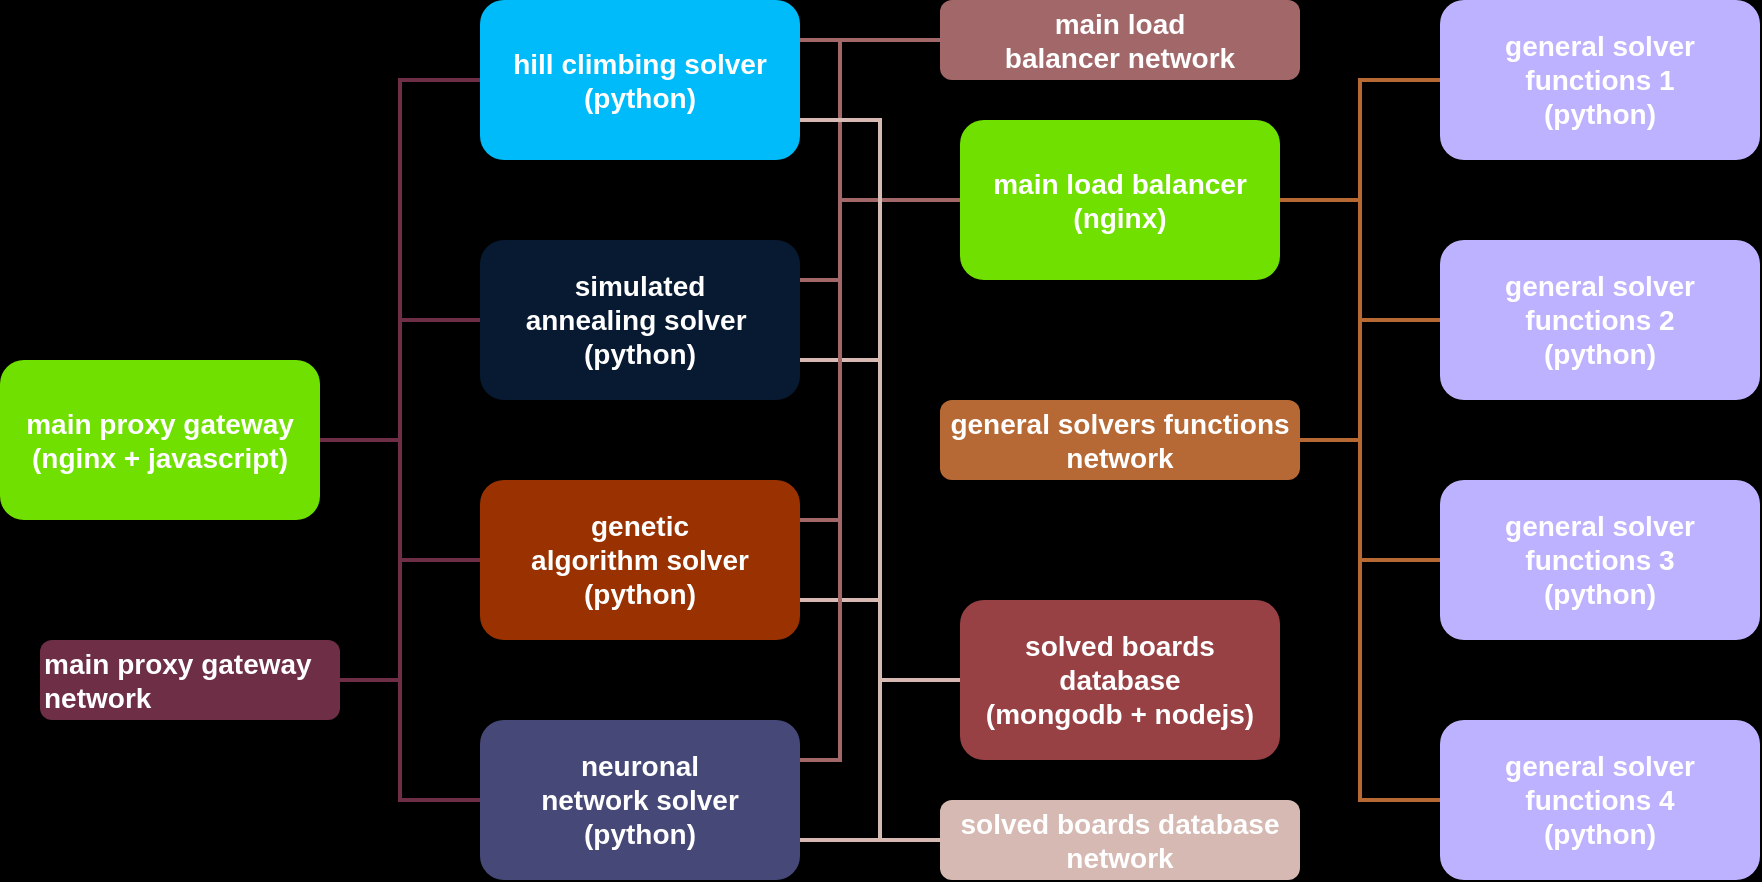 <mxfile version="14.6.13" type="device"><diagram id="30tr9VLsO3jdmChQWb_J" name="Página-1"><mxGraphModel dx="868" dy="504" grid="1" gridSize="10" guides="1" tooltips="1" connect="1" arrows="1" fold="1" page="1" pageScale="1" pageWidth="827" pageHeight="1169" background="#000000" math="0" shadow="0"><root><mxCell id="0"/><mxCell id="1" parent="0"/><mxCell id="Awhfn4U-2MgHjP1Uj-N4-3" style="edgeStyle=orthogonalEdgeStyle;rounded=0;orthogonalLoop=1;jettySize=auto;html=1;exitX=1;exitY=0.5;exitDx=0;exitDy=0;entryX=0;entryY=0.5;entryDx=0;entryDy=0;endArrow=none;endFill=0;strokeWidth=2;strokeColor=#6d2e46;" edge="1" parent="1" source="Awhfn4U-2MgHjP1Uj-N4-1" target="Awhfn4U-2MgHjP1Uj-N4-2"><mxGeometry relative="1" as="geometry"/></mxCell><mxCell id="Awhfn4U-2MgHjP1Uj-N4-7" style="edgeStyle=orthogonalEdgeStyle;rounded=0;orthogonalLoop=1;jettySize=auto;html=1;exitX=1;exitY=0.5;exitDx=0;exitDy=0;entryX=0;entryY=0.5;entryDx=0;entryDy=0;endArrow=none;endFill=0;strokeWidth=2;strokeColor=#6d2e46;" edge="1" parent="1" source="Awhfn4U-2MgHjP1Uj-N4-1" target="Awhfn4U-2MgHjP1Uj-N4-4"><mxGeometry relative="1" as="geometry"/></mxCell><mxCell id="Awhfn4U-2MgHjP1Uj-N4-8" style="edgeStyle=orthogonalEdgeStyle;rounded=0;orthogonalLoop=1;jettySize=auto;html=1;exitX=1;exitY=0.5;exitDx=0;exitDy=0;entryX=0;entryY=0.5;entryDx=0;entryDy=0;endArrow=none;endFill=0;strokeWidth=2;strokeColor=#6d2e46;" edge="1" parent="1" source="Awhfn4U-2MgHjP1Uj-N4-1" target="Awhfn4U-2MgHjP1Uj-N4-6"><mxGeometry relative="1" as="geometry"/></mxCell><mxCell id="Awhfn4U-2MgHjP1Uj-N4-9" style="edgeStyle=orthogonalEdgeStyle;rounded=0;orthogonalLoop=1;jettySize=auto;html=1;exitX=1;exitY=0.5;exitDx=0;exitDy=0;entryX=0;entryY=0.5;entryDx=0;entryDy=0;endArrow=none;endFill=0;strokeWidth=2;strokeColor=#6d2e46;" edge="1" parent="1" source="Awhfn4U-2MgHjP1Uj-N4-1" target="Awhfn4U-2MgHjP1Uj-N4-5"><mxGeometry relative="1" as="geometry"/></mxCell><mxCell id="Awhfn4U-2MgHjP1Uj-N4-1" value="&lt;b&gt;&lt;font color=&quot;#ffffff&quot; style=&quot;font-size: 14px&quot;&gt;main proxy gateway&lt;br&gt;(nginx + javascript)&lt;br&gt;&lt;/font&gt;&lt;/b&gt;" style="rounded=1;whiteSpace=wrap;html=1;strokeWidth=2;strokeColor=none;fillColor=#70e000;" vertex="1" parent="1"><mxGeometry x="80" y="340" width="160" height="80" as="geometry"/></mxCell><mxCell id="Awhfn4U-2MgHjP1Uj-N4-12" style="edgeStyle=orthogonalEdgeStyle;rounded=0;orthogonalLoop=1;jettySize=auto;html=1;exitX=1;exitY=0.25;exitDx=0;exitDy=0;entryX=0;entryY=0.5;entryDx=0;entryDy=0;endArrow=none;endFill=0;strokeWidth=2;strokeColor=#a26769;" edge="1" parent="1" source="Awhfn4U-2MgHjP1Uj-N4-2" target="Awhfn4U-2MgHjP1Uj-N4-10"><mxGeometry relative="1" as="geometry"><Array as="points"><mxPoint x="500" y="300"/><mxPoint x="500" y="260"/></Array></mxGeometry></mxCell><mxCell id="Awhfn4U-2MgHjP1Uj-N4-16" style="edgeStyle=orthogonalEdgeStyle;rounded=0;orthogonalLoop=1;jettySize=auto;html=1;exitX=1;exitY=0.75;exitDx=0;exitDy=0;endArrow=none;endFill=0;strokeWidth=2;entryX=0;entryY=0.5;entryDx=0;entryDy=0;strokeColor=#d5b9b2;" edge="1" parent="1" source="Awhfn4U-2MgHjP1Uj-N4-2" target="Awhfn4U-2MgHjP1Uj-N4-15"><mxGeometry relative="1" as="geometry"><mxPoint x="530" y="480" as="targetPoint"/></mxGeometry></mxCell><mxCell id="Awhfn4U-2MgHjP1Uj-N4-2" value="&lt;b&gt;&lt;font color=&quot;#ffffff&quot;&gt;&lt;span style=&quot;font-size: 14px&quot;&gt;simulated annealing&amp;nbsp;solver&amp;nbsp;&lt;br&gt;&lt;/span&gt;&lt;/font&gt;&lt;span style=&quot;color: rgb(255 , 255 , 255) ; font-size: 14px&quot;&gt;(python)&lt;/span&gt;&lt;/b&gt;" style="rounded=1;whiteSpace=wrap;html=1;strokeWidth=2;fillColor=#0d2c54;opacity=60;strokeColor=none;" vertex="1" parent="1"><mxGeometry x="320" y="280" width="160" height="80" as="geometry"/></mxCell><mxCell id="Awhfn4U-2MgHjP1Uj-N4-13" style="edgeStyle=orthogonalEdgeStyle;rounded=0;orthogonalLoop=1;jettySize=auto;html=1;exitX=1;exitY=0.25;exitDx=0;exitDy=0;entryX=0;entryY=0.5;entryDx=0;entryDy=0;endArrow=none;endFill=0;strokeWidth=2;strokeColor=#a26769;" edge="1" parent="1" source="Awhfn4U-2MgHjP1Uj-N4-4" target="Awhfn4U-2MgHjP1Uj-N4-10"><mxGeometry relative="1" as="geometry"><Array as="points"><mxPoint x="500" y="420"/><mxPoint x="500" y="260"/></Array></mxGeometry></mxCell><mxCell id="Awhfn4U-2MgHjP1Uj-N4-17" style="edgeStyle=orthogonalEdgeStyle;rounded=0;orthogonalLoop=1;jettySize=auto;html=1;exitX=1;exitY=0.75;exitDx=0;exitDy=0;entryX=0;entryY=0.5;entryDx=0;entryDy=0;endArrow=none;endFill=0;strokeWidth=2;strokeColor=#d5b9b2;" edge="1" parent="1" source="Awhfn4U-2MgHjP1Uj-N4-4" target="Awhfn4U-2MgHjP1Uj-N4-15"><mxGeometry relative="1" as="geometry"/></mxCell><mxCell id="Awhfn4U-2MgHjP1Uj-N4-4" value="&lt;font color=&quot;#ffffff&quot;&gt;&lt;span style=&quot;font-size: 14px&quot;&gt;&lt;b&gt;genetic algorithm&amp;nbsp;solver (python)&lt;/b&gt;&lt;/span&gt;&lt;/font&gt;" style="rounded=1;whiteSpace=wrap;html=1;strokeWidth=2;strokeColor=none;fillColor=#ff5400;opacity=60;" vertex="1" parent="1"><mxGeometry x="320" y="400" width="160" height="80" as="geometry"/></mxCell><mxCell id="Awhfn4U-2MgHjP1Uj-N4-14" style="edgeStyle=orthogonalEdgeStyle;rounded=0;orthogonalLoop=1;jettySize=auto;html=1;exitX=1;exitY=0.25;exitDx=0;exitDy=0;entryX=0;entryY=0.5;entryDx=0;entryDy=0;endArrow=none;endFill=0;strokeWidth=2;strokeColor=#a26769;" edge="1" parent="1" source="Awhfn4U-2MgHjP1Uj-N4-5" target="Awhfn4U-2MgHjP1Uj-N4-10"><mxGeometry relative="1" as="geometry"><Array as="points"><mxPoint x="500" y="540"/><mxPoint x="500" y="260"/></Array></mxGeometry></mxCell><mxCell id="Awhfn4U-2MgHjP1Uj-N4-18" style="edgeStyle=orthogonalEdgeStyle;rounded=0;orthogonalLoop=1;jettySize=auto;html=1;exitX=1;exitY=0.75;exitDx=0;exitDy=0;entryX=0;entryY=0.5;entryDx=0;entryDy=0;endArrow=none;endFill=0;strokeWidth=2;strokeColor=#d5b9b2;" edge="1" parent="1" source="Awhfn4U-2MgHjP1Uj-N4-5" target="Awhfn4U-2MgHjP1Uj-N4-15"><mxGeometry relative="1" as="geometry"/></mxCell><mxCell id="Awhfn4U-2MgHjP1Uj-N4-5" value="&lt;font color=&quot;#ffffff&quot;&gt;&lt;span style=&quot;font-size: 14px&quot;&gt;&lt;b&gt;neuronal network&amp;nbsp;solver (python)&lt;/b&gt;&lt;/span&gt;&lt;/font&gt;" style="rounded=1;whiteSpace=wrap;html=1;strokeWidth=2;strokeColor=none;fillColor=#757bc8;opacity=60;" vertex="1" parent="1"><mxGeometry x="320" y="520" width="160" height="80" as="geometry"/></mxCell><mxCell id="Awhfn4U-2MgHjP1Uj-N4-11" style="edgeStyle=orthogonalEdgeStyle;rounded=0;orthogonalLoop=1;jettySize=auto;html=1;exitX=1;exitY=0.25;exitDx=0;exitDy=0;entryX=0;entryY=0.5;entryDx=0;entryDy=0;endArrow=none;endFill=0;strokeWidth=2;strokeColor=#a26769;" edge="1" parent="1" source="Awhfn4U-2MgHjP1Uj-N4-6" target="Awhfn4U-2MgHjP1Uj-N4-10"><mxGeometry relative="1" as="geometry"><Array as="points"><mxPoint x="500" y="180"/><mxPoint x="500" y="260"/></Array></mxGeometry></mxCell><mxCell id="Awhfn4U-2MgHjP1Uj-N4-19" style="edgeStyle=orthogonalEdgeStyle;rounded=0;orthogonalLoop=1;jettySize=auto;html=1;exitX=1;exitY=0.75;exitDx=0;exitDy=0;entryX=0;entryY=0.5;entryDx=0;entryDy=0;endArrow=none;endFill=0;strokeWidth=2;strokeColor=#d5b9b2;" edge="1" parent="1" source="Awhfn4U-2MgHjP1Uj-N4-6" target="Awhfn4U-2MgHjP1Uj-N4-15"><mxGeometry relative="1" as="geometry"/></mxCell><mxCell id="Awhfn4U-2MgHjP1Uj-N4-6" value="&lt;font color=&quot;#ffffff&quot; style=&quot;font-size: 14px&quot;&gt;&lt;b&gt;hill climbing solver (python)&lt;/b&gt;&lt;br&gt;&lt;/font&gt;" style="rounded=1;whiteSpace=wrap;html=1;strokeWidth=2;strokeColor=none;fillColor=#00bbf9;" vertex="1" parent="1"><mxGeometry x="320" y="160" width="160" height="80" as="geometry"/></mxCell><mxCell id="Awhfn4U-2MgHjP1Uj-N4-24" style="edgeStyle=orthogonalEdgeStyle;rounded=0;orthogonalLoop=1;jettySize=auto;html=1;exitX=1;exitY=0.5;exitDx=0;exitDy=0;entryX=0;entryY=0.5;entryDx=0;entryDy=0;endArrow=none;endFill=0;strokeWidth=2;strokeColor=#b76935;" edge="1" parent="1" source="Awhfn4U-2MgHjP1Uj-N4-10" target="Awhfn4U-2MgHjP1Uj-N4-20"><mxGeometry relative="1" as="geometry"/></mxCell><mxCell id="Awhfn4U-2MgHjP1Uj-N4-25" style="edgeStyle=orthogonalEdgeStyle;rounded=0;orthogonalLoop=1;jettySize=auto;html=1;exitX=1;exitY=0.5;exitDx=0;exitDy=0;entryX=0;entryY=0.5;entryDx=0;entryDy=0;endArrow=none;endFill=0;strokeWidth=2;strokeColor=#b76935;" edge="1" parent="1" source="Awhfn4U-2MgHjP1Uj-N4-10" target="Awhfn4U-2MgHjP1Uj-N4-21"><mxGeometry relative="1" as="geometry"/></mxCell><mxCell id="Awhfn4U-2MgHjP1Uj-N4-26" style="edgeStyle=orthogonalEdgeStyle;rounded=0;orthogonalLoop=1;jettySize=auto;html=1;exitX=1;exitY=0.5;exitDx=0;exitDy=0;entryX=0;entryY=0.5;entryDx=0;entryDy=0;endArrow=none;endFill=0;strokeWidth=2;strokeColor=#b76935;" edge="1" parent="1" source="Awhfn4U-2MgHjP1Uj-N4-10" target="Awhfn4U-2MgHjP1Uj-N4-22"><mxGeometry relative="1" as="geometry"/></mxCell><mxCell id="Awhfn4U-2MgHjP1Uj-N4-27" style="edgeStyle=orthogonalEdgeStyle;rounded=0;orthogonalLoop=1;jettySize=auto;html=1;exitX=1;exitY=0.5;exitDx=0;exitDy=0;entryX=0;entryY=0.5;entryDx=0;entryDy=0;endArrow=none;endFill=0;strokeWidth=2;strokeColor=#b76935;" edge="1" parent="1" source="Awhfn4U-2MgHjP1Uj-N4-10" target="Awhfn4U-2MgHjP1Uj-N4-23"><mxGeometry relative="1" as="geometry"/></mxCell><mxCell id="Awhfn4U-2MgHjP1Uj-N4-10" value="&lt;font style=&quot;font-size: 14px&quot; color=&quot;#ffffff&quot;&gt;&lt;b&gt;main load balancer&lt;br&gt;(nginx)&lt;br&gt;&lt;/b&gt;&lt;/font&gt;" style="rounded=1;whiteSpace=wrap;html=1;strokeWidth=2;strokeColor=none;fillColor=#70e000;" vertex="1" parent="1"><mxGeometry x="560" y="220" width="160" height="80" as="geometry"/></mxCell><mxCell id="Awhfn4U-2MgHjP1Uj-N4-15" value="&lt;font color=&quot;#ffffff&quot;&gt;&lt;span style=&quot;font-size: 14px&quot;&gt;&lt;b&gt;solved boards database &lt;br&gt;(mongodb + nodejs)&lt;/b&gt;&lt;/span&gt;&lt;/font&gt;" style="rounded=1;whiteSpace=wrap;html=1;strokeWidth=2;strokeColor=none;glass=0;shadow=0;sketch=0;fillColor=#fe6d73;opacity=60;" vertex="1" parent="1"><mxGeometry x="560" y="460" width="160" height="80" as="geometry"/></mxCell><mxCell id="Awhfn4U-2MgHjP1Uj-N4-20" value="&lt;b style=&quot;font-size: 14px&quot;&gt;&lt;font color=&quot;#ffffff&quot; style=&quot;font-size: 14px&quot;&gt;general solver functions 1&lt;br&gt;(python)&lt;/font&gt;&lt;/b&gt;" style="rounded=1;whiteSpace=wrap;html=1;strokeWidth=2;strokeColor=none;fillColor=#bdb2ff;" vertex="1" parent="1"><mxGeometry x="800" y="160" width="160" height="80" as="geometry"/></mxCell><mxCell id="Awhfn4U-2MgHjP1Uj-N4-21" value="&lt;b style=&quot;font-size: 14px&quot;&gt;&lt;font color=&quot;#ffffff&quot;&gt;general solver functions 2&lt;br&gt;(python)&lt;/font&gt;&lt;/b&gt;" style="rounded=1;whiteSpace=wrap;html=1;strokeWidth=2;strokeColor=none;fillColor=#bdb2ff;" vertex="1" parent="1"><mxGeometry x="800" y="280" width="160" height="80" as="geometry"/></mxCell><mxCell id="Awhfn4U-2MgHjP1Uj-N4-22" value="&lt;b style=&quot;font-size: 14px&quot;&gt;&lt;font color=&quot;#ffffff&quot;&gt;general solver functions 3&lt;br&gt;(python)&lt;/font&gt;&lt;/b&gt;" style="rounded=1;whiteSpace=wrap;html=1;strokeWidth=2;strokeColor=none;fillColor=#bdb2ff;" vertex="1" parent="1"><mxGeometry x="800" y="400" width="160" height="80" as="geometry"/></mxCell><mxCell id="Awhfn4U-2MgHjP1Uj-N4-23" value="&lt;b style=&quot;font-size: 14px&quot;&gt;&lt;font color=&quot;#ffffff&quot;&gt;general solver functions 4&lt;br&gt;(python)&lt;/font&gt;&lt;/b&gt;" style="rounded=1;whiteSpace=wrap;html=1;strokeWidth=2;strokeColor=none;fillColor=#bdb2ff;" vertex="1" parent="1"><mxGeometry x="800" y="520" width="160" height="80" as="geometry"/></mxCell><mxCell id="Awhfn4U-2MgHjP1Uj-N4-36" style="edgeStyle=orthogonalEdgeStyle;rounded=0;orthogonalLoop=1;jettySize=auto;html=1;exitX=1;exitY=0.5;exitDx=0;exitDy=0;fontColor=#FFFFFF;endArrow=none;endFill=0;strokeWidth=2;strokeColor=#6D2E46;" edge="1" parent="1" source="Awhfn4U-2MgHjP1Uj-N4-29"><mxGeometry relative="1" as="geometry"><mxPoint x="280" y="500" as="targetPoint"/></mxGeometry></mxCell><mxCell id="Awhfn4U-2MgHjP1Uj-N4-29" value="&lt;b&gt;&lt;font style=&quot;font-size: 14px&quot;&gt;main proxy gateway network&lt;/font&gt;&lt;/b&gt;" style="text;html=1;strokeColor=none;align=left;verticalAlign=middle;whiteSpace=wrap;rounded=1;shadow=0;glass=0;sketch=0;fontColor=#FFFFFF;fillColor=#6D2E46;" vertex="1" parent="1"><mxGeometry x="100" y="480" width="150" height="40" as="geometry"/></mxCell><mxCell id="Awhfn4U-2MgHjP1Uj-N4-34" style="edgeStyle=orthogonalEdgeStyle;rounded=0;orthogonalLoop=1;jettySize=auto;html=1;exitX=0;exitY=0.5;exitDx=0;exitDy=0;fontColor=#FFFFFF;endArrow=none;endFill=0;strokeWidth=2;strokeColor=#D5B9B2;" edge="1" parent="1" source="Awhfn4U-2MgHjP1Uj-N4-30"><mxGeometry relative="1" as="geometry"><mxPoint x="520" y="580" as="targetPoint"/></mxGeometry></mxCell><mxCell id="Awhfn4U-2MgHjP1Uj-N4-30" value="&lt;font&gt;&lt;span style=&quot;font-size: 14px&quot;&gt;&lt;b&gt;solved boards database network&lt;/b&gt;&lt;/span&gt;&lt;/font&gt;" style="text;html=1;strokeColor=none;align=center;verticalAlign=middle;whiteSpace=wrap;rounded=1;shadow=0;glass=0;sketch=0;fontColor=#FFFFFF;fillColor=#D5B9B2;" vertex="1" parent="1"><mxGeometry x="550" y="560" width="180" height="40" as="geometry"/></mxCell><mxCell id="Awhfn4U-2MgHjP1Uj-N4-35" style="edgeStyle=orthogonalEdgeStyle;rounded=0;orthogonalLoop=1;jettySize=auto;html=1;exitX=0;exitY=0.5;exitDx=0;exitDy=0;fontColor=#FFFFFF;endArrow=none;endFill=0;strokeWidth=2;strokeColor=#A26769;" edge="1" parent="1" source="Awhfn4U-2MgHjP1Uj-N4-31"><mxGeometry relative="1" as="geometry"><mxPoint x="500" y="180" as="targetPoint"/></mxGeometry></mxCell><mxCell id="Awhfn4U-2MgHjP1Uj-N4-31" value="&lt;font&gt;&lt;span style=&quot;font-size: 14px&quot;&gt;&lt;b&gt;main load balancer&amp;nbsp;network&lt;/b&gt;&lt;/span&gt;&lt;/font&gt;" style="text;html=1;strokeColor=none;align=center;verticalAlign=middle;whiteSpace=wrap;rounded=1;shadow=0;glass=0;sketch=0;fontColor=#FFFFFF;fillColor=#A26769;" vertex="1" parent="1"><mxGeometry x="550" y="160" width="180" height="40" as="geometry"/></mxCell><mxCell id="Awhfn4U-2MgHjP1Uj-N4-33" style="edgeStyle=orthogonalEdgeStyle;rounded=0;orthogonalLoop=1;jettySize=auto;html=1;exitX=1;exitY=0.5;exitDx=0;exitDy=0;fontColor=#FFFFFF;endArrow=none;endFill=0;strokeColor=#b76935;strokeWidth=2;" edge="1" parent="1" source="Awhfn4U-2MgHjP1Uj-N4-32"><mxGeometry relative="1" as="geometry"><mxPoint x="760" y="380" as="targetPoint"/></mxGeometry></mxCell><mxCell id="Awhfn4U-2MgHjP1Uj-N4-32" value="&lt;span style=&quot;font-size: 14px&quot;&gt;&lt;b&gt;general solvers functions network&lt;/b&gt;&lt;/span&gt;" style="text;html=1;strokeColor=none;align=center;verticalAlign=middle;whiteSpace=wrap;rounded=1;shadow=0;glass=0;sketch=0;fontColor=#FFFFFF;fillColor=#B76935;" vertex="1" parent="1"><mxGeometry x="550" y="360" width="180" height="40" as="geometry"/></mxCell></root></mxGraphModel></diagram></mxfile>